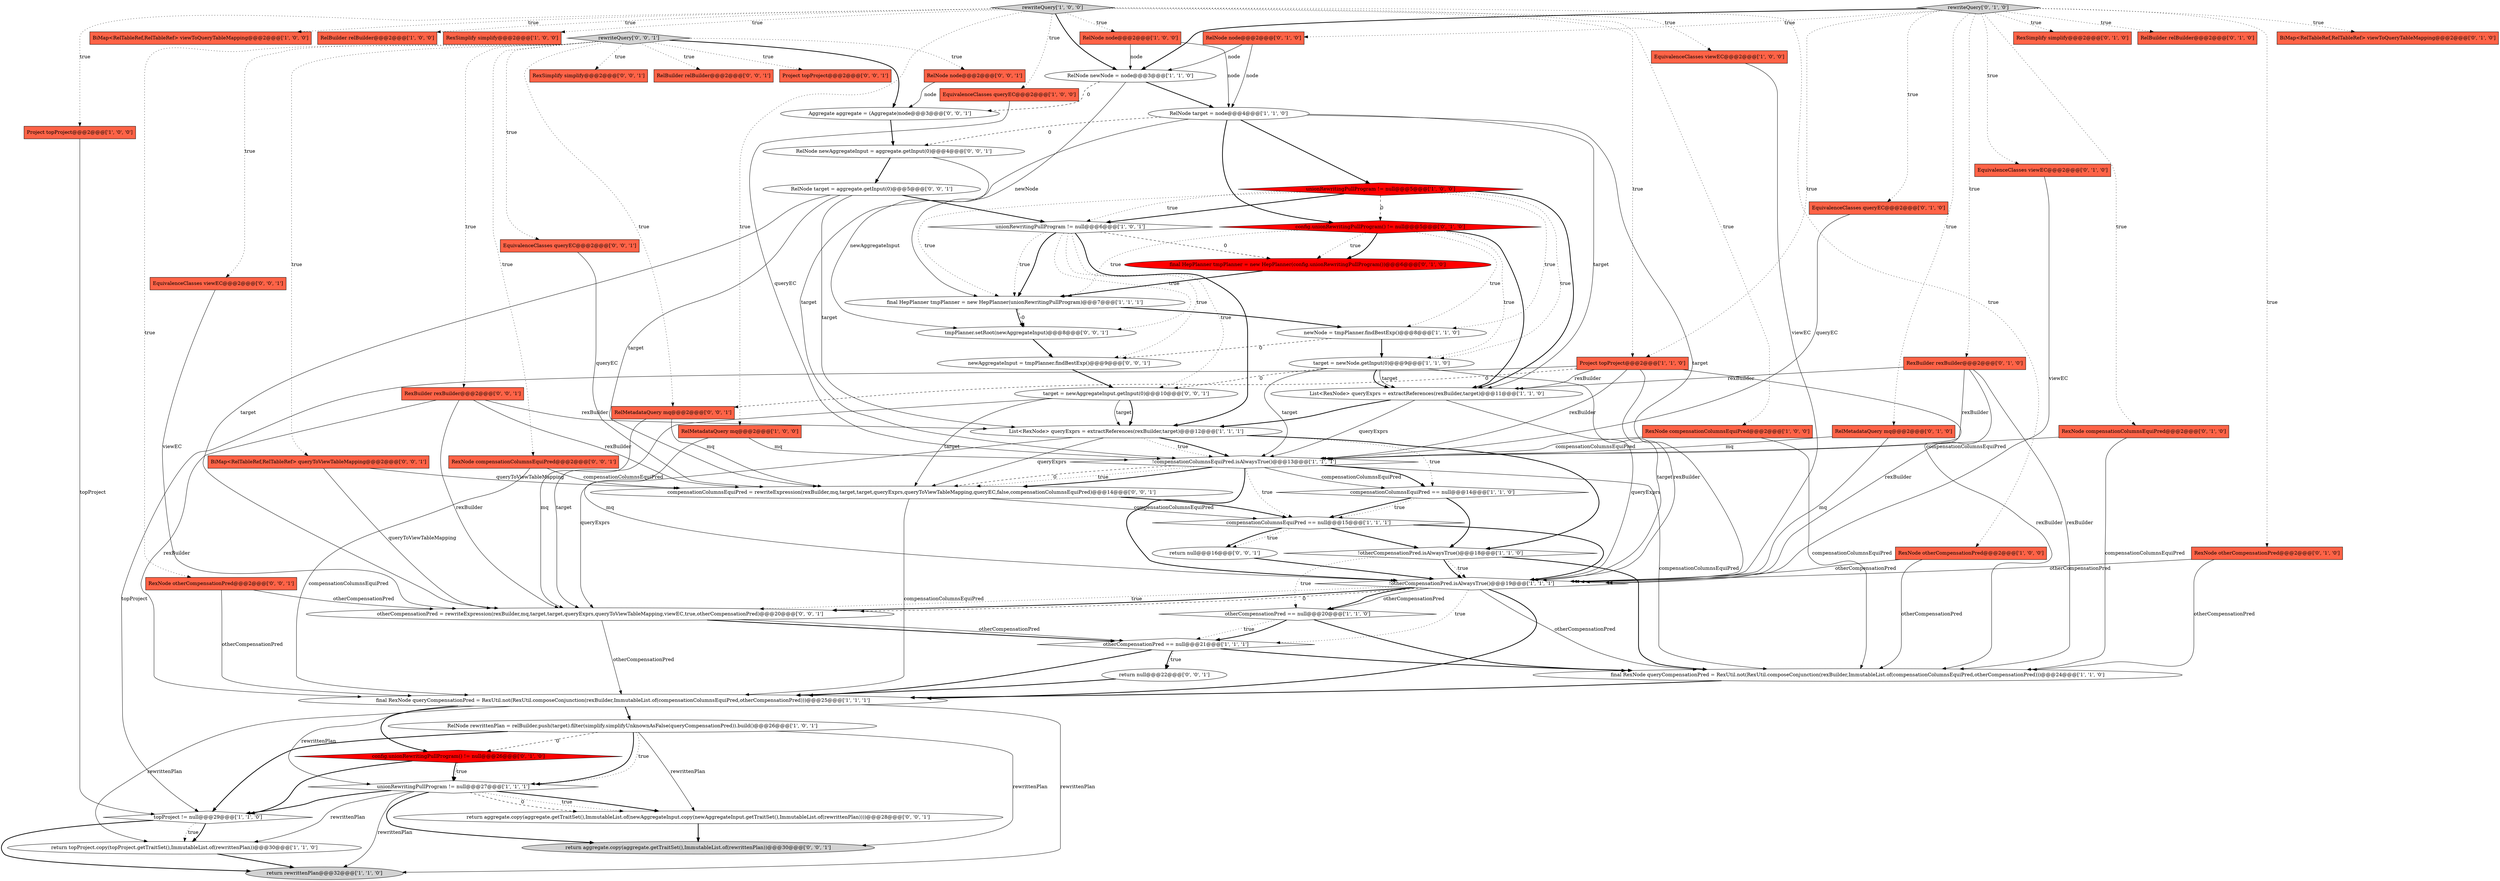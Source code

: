 digraph {
3 [style = filled, label = "final HepPlanner tmpPlanner = new HepPlanner(unionRewritingPullProgram)@@@7@@@['1', '1', '1']", fillcolor = white, shape = ellipse image = "AAA0AAABBB1BBB"];
22 [style = filled, label = "RelNode target = node@@@4@@@['1', '1', '0']", fillcolor = white, shape = ellipse image = "AAA0AAABBB1BBB"];
57 [style = filled, label = "EquivalenceClasses queryEC@@@2@@@['0', '0', '1']", fillcolor = tomato, shape = box image = "AAA0AAABBB3BBB"];
13 [style = filled, label = "RexSimplify simplify@@@2@@@['1', '0', '0']", fillcolor = tomato, shape = box image = "AAA0AAABBB1BBB"];
28 [style = filled, label = "EquivalenceClasses viewEC@@@2@@@['1', '0', '0']", fillcolor = tomato, shape = box image = "AAA0AAABBB1BBB"];
30 [style = filled, label = "RexNode otherCompensationPred@@@2@@@['1', '0', '0']", fillcolor = tomato, shape = box image = "AAA0AAABBB1BBB"];
64 [style = filled, label = "BiMap<RelTableRef,RelTableRef> queryToViewTableMapping@@@2@@@['0', '0', '1']", fillcolor = tomato, shape = box image = "AAA0AAABBB3BBB"];
67 [style = filled, label = "return null@@@22@@@['0', '0', '1']", fillcolor = white, shape = ellipse image = "AAA0AAABBB3BBB"];
26 [style = filled, label = "RelNode rewrittenPlan = relBuilder.push(target).filter(simplify.simplifyUnknownAsFalse(queryCompensationPred)).build()@@@26@@@['1', '0', '1']", fillcolor = white, shape = ellipse image = "AAA0AAABBB1BBB"];
29 [style = filled, label = "EquivalenceClasses queryEC@@@2@@@['1', '0', '0']", fillcolor = tomato, shape = box image = "AAA0AAABBB1BBB"];
19 [style = filled, label = "final RexNode queryCompensationPred = RexUtil.not(RexUtil.composeConjunction(rexBuilder,ImmutableList.of(compensationColumnsEquiPred,otherCompensationPred)))@@@24@@@['1', '1', '0']", fillcolor = white, shape = ellipse image = "AAA0AAABBB1BBB"];
70 [style = filled, label = "newAggregateInput = tmpPlanner.findBestExp()@@@9@@@['0', '0', '1']", fillcolor = white, shape = ellipse image = "AAA0AAABBB3BBB"];
41 [style = filled, label = "RexSimplify simplify@@@2@@@['0', '1', '0']", fillcolor = tomato, shape = box image = "AAA0AAABBB2BBB"];
47 [style = filled, label = "RelBuilder relBuilder@@@2@@@['0', '1', '0']", fillcolor = tomato, shape = box image = "AAA0AAABBB2BBB"];
17 [style = filled, label = "target = newNode.getInput(0)@@@9@@@['1', '1', '0']", fillcolor = white, shape = ellipse image = "AAA0AAABBB1BBB"];
40 [style = filled, label = "RexNode compensationColumnsEquiPred@@@2@@@['0', '1', '0']", fillcolor = tomato, shape = box image = "AAA0AAABBB2BBB"];
34 [style = filled, label = "unionRewritingPullProgram != null@@@27@@@['1', '1', '1']", fillcolor = white, shape = diamond image = "AAA0AAABBB1BBB"];
36 [style = filled, label = "RelMetadataQuery mq@@@2@@@['0', '1', '0']", fillcolor = tomato, shape = box image = "AAA0AAABBB2BBB"];
54 [style = filled, label = "RelBuilder relBuilder@@@2@@@['0', '0', '1']", fillcolor = tomato, shape = box image = "AAA0AAABBB3BBB"];
58 [style = filled, label = "return null@@@16@@@['0', '0', '1']", fillcolor = white, shape = ellipse image = "AAA0AAABBB3BBB"];
8 [style = filled, label = "otherCompensationPred == null@@@21@@@['1', '1', '1']", fillcolor = white, shape = diamond image = "AAA0AAABBB1BBB"];
50 [style = filled, label = "RelNode node@@@2@@@['0', '0', '1']", fillcolor = tomato, shape = box image = "AAA0AAABBB3BBB"];
52 [style = filled, label = "otherCompensationPred = rewriteExpression(rexBuilder,mq,target,target,queryExprs,queryToViewTableMapping,viewEC,true,otherCompensationPred)@@@20@@@['0', '0', '1']", fillcolor = white, shape = ellipse image = "AAA0AAABBB3BBB"];
55 [style = filled, label = "target = newAggregateInput.getInput(0)@@@10@@@['0', '0', '1']", fillcolor = white, shape = ellipse image = "AAA0AAABBB3BBB"];
45 [style = filled, label = "EquivalenceClasses viewEC@@@2@@@['0', '1', '0']", fillcolor = tomato, shape = box image = "AAA0AAABBB2BBB"];
63 [style = filled, label = "Project topProject@@@2@@@['0', '0', '1']", fillcolor = tomato, shape = box image = "AAA0AAABBB3BBB"];
42 [style = filled, label = "RexBuilder rexBuilder@@@2@@@['0', '1', '0']", fillcolor = tomato, shape = box image = "AAA0AAABBB2BBB"];
23 [style = filled, label = "newNode = tmpPlanner.findBestExp()@@@8@@@['1', '1', '0']", fillcolor = white, shape = ellipse image = "AAA0AAABBB1BBB"];
33 [style = filled, label = "Project topProject@@@2@@@['1', '1', '0']", fillcolor = tomato, shape = box image = "AAA0AAABBB1BBB"];
35 [style = filled, label = "final HepPlanner tmpPlanner = new HepPlanner(config.unionRewritingPullProgram())@@@6@@@['0', '1', '0']", fillcolor = red, shape = ellipse image = "AAA1AAABBB2BBB"];
49 [style = filled, label = "return aggregate.copy(aggregate.getTraitSet(),ImmutableList.of(rewrittenPlan))@@@30@@@['0', '0', '1']", fillcolor = lightgray, shape = ellipse image = "AAA0AAABBB3BBB"];
62 [style = filled, label = "RelNode newAggregateInput = aggregate.getInput(0)@@@4@@@['0', '0', '1']", fillcolor = white, shape = ellipse image = "AAA0AAABBB3BBB"];
16 [style = filled, label = "RelNode newNode = node@@@3@@@['1', '1', '0']", fillcolor = white, shape = ellipse image = "AAA0AAABBB1BBB"];
68 [style = filled, label = "RexNode otherCompensationPred@@@2@@@['0', '0', '1']", fillcolor = tomato, shape = box image = "AAA0AAABBB3BBB"];
2 [style = filled, label = "otherCompensationPred == null@@@20@@@['1', '1', '0']", fillcolor = white, shape = diamond image = "AAA0AAABBB1BBB"];
65 [style = filled, label = "return aggregate.copy(aggregate.getTraitSet(),ImmutableList.of(newAggregateInput.copy(newAggregateInput.getTraitSet(),ImmutableList.of(rewrittenPlan))))@@@28@@@['0', '0', '1']", fillcolor = white, shape = ellipse image = "AAA0AAABBB3BBB"];
10 [style = filled, label = "unionRewritingPullProgram != null@@@6@@@['1', '0', '1']", fillcolor = white, shape = diamond image = "AAA0AAABBB1BBB"];
14 [style = filled, label = "RexNode compensationColumnsEquiPred@@@2@@@['1', '0', '0']", fillcolor = tomato, shape = box image = "AAA0AAABBB1BBB"];
15 [style = filled, label = "!otherCompensationPred.isAlwaysTrue()@@@19@@@['1', '1', '1']", fillcolor = white, shape = diamond image = "AAA0AAABBB1BBB"];
27 [style = filled, label = "RelMetadataQuery mq@@@2@@@['1', '0', '0']", fillcolor = tomato, shape = box image = "AAA0AAABBB1BBB"];
1 [style = filled, label = "compensationColumnsEquiPred == null@@@15@@@['1', '1', '1']", fillcolor = white, shape = diamond image = "AAA0AAABBB1BBB"];
66 [style = filled, label = "RexSimplify simplify@@@2@@@['0', '0', '1']", fillcolor = tomato, shape = box image = "AAA0AAABBB3BBB"];
71 [style = filled, label = "RelNode target = aggregate.getInput(0)@@@5@@@['0', '0', '1']", fillcolor = white, shape = ellipse image = "AAA0AAABBB3BBB"];
5 [style = filled, label = "return topProject.copy(topProject.getTraitSet(),ImmutableList.of(rewrittenPlan))@@@30@@@['1', '1', '0']", fillcolor = white, shape = ellipse image = "AAA0AAABBB1BBB"];
20 [style = filled, label = "return rewrittenPlan@@@32@@@['1', '1', '0']", fillcolor = lightgray, shape = ellipse image = "AAA0AAABBB1BBB"];
11 [style = filled, label = "BiMap<RelTableRef,RelTableRef> viewToQueryTableMapping@@@2@@@['1', '0', '0']", fillcolor = tomato, shape = box image = "AAA0AAABBB1BBB"];
32 [style = filled, label = "topProject != null@@@29@@@['1', '1', '0']", fillcolor = white, shape = diamond image = "AAA0AAABBB1BBB"];
37 [style = filled, label = "config.unionRewritingPullProgram() != null@@@26@@@['0', '1', '0']", fillcolor = red, shape = diamond image = "AAA1AAABBB2BBB"];
46 [style = filled, label = "config.unionRewritingPullProgram() != null@@@5@@@['0', '1', '0']", fillcolor = red, shape = diamond image = "AAA1AAABBB2BBB"];
12 [style = filled, label = "RelBuilder relBuilder@@@2@@@['1', '0', '0']", fillcolor = tomato, shape = box image = "AAA0AAABBB1BBB"];
9 [style = filled, label = "final RexNode queryCompensationPred = RexUtil.not(RexUtil.composeConjunction(rexBuilder,ImmutableList.of(compensationColumnsEquiPred,otherCompensationPred)))@@@25@@@['1', '1', '1']", fillcolor = white, shape = ellipse image = "AAA0AAABBB1BBB"];
21 [style = filled, label = "unionRewritingPullProgram != null@@@5@@@['1', '0', '0']", fillcolor = red, shape = diamond image = "AAA1AAABBB1BBB"];
51 [style = filled, label = "RexBuilder rexBuilder@@@2@@@['0', '0', '1']", fillcolor = tomato, shape = box image = "AAA0AAABBB3BBB"];
7 [style = filled, label = "RelNode node@@@2@@@['1', '0', '0']", fillcolor = tomato, shape = box image = "AAA0AAABBB1BBB"];
6 [style = filled, label = "!compensationColumnsEquiPred.isAlwaysTrue()@@@13@@@['1', '1', '1']", fillcolor = white, shape = diamond image = "AAA0AAABBB1BBB"];
39 [style = filled, label = "rewriteQuery['0', '1', '0']", fillcolor = lightgray, shape = diamond image = "AAA0AAABBB2BBB"];
44 [style = filled, label = "RelNode node@@@2@@@['0', '1', '0']", fillcolor = tomato, shape = box image = "AAA0AAABBB2BBB"];
24 [style = filled, label = "List<RexNode> queryExprs = extractReferences(rexBuilder,target)@@@12@@@['1', '1', '1']", fillcolor = white, shape = ellipse image = "AAA0AAABBB1BBB"];
31 [style = filled, label = "!otherCompensationPred.isAlwaysTrue()@@@18@@@['1', '1', '0']", fillcolor = white, shape = diamond image = "AAA0AAABBB1BBB"];
53 [style = filled, label = "EquivalenceClasses viewEC@@@2@@@['0', '0', '1']", fillcolor = tomato, shape = box image = "AAA0AAABBB3BBB"];
60 [style = filled, label = "rewriteQuery['0', '0', '1']", fillcolor = lightgray, shape = diamond image = "AAA0AAABBB3BBB"];
69 [style = filled, label = "compensationColumnsEquiPred = rewriteExpression(rexBuilder,mq,target,target,queryExprs,queryToViewTableMapping,queryEC,false,compensationColumnsEquiPred)@@@14@@@['0', '0', '1']", fillcolor = white, shape = ellipse image = "AAA0AAABBB3BBB"];
18 [style = filled, label = "Project topProject@@@2@@@['1', '0', '0']", fillcolor = tomato, shape = box image = "AAA0AAABBB1BBB"];
4 [style = filled, label = "rewriteQuery['1', '0', '0']", fillcolor = lightgray, shape = diamond image = "AAA0AAABBB1BBB"];
25 [style = filled, label = "List<RexNode> queryExprs = extractReferences(rexBuilder,target)@@@11@@@['1', '1', '0']", fillcolor = white, shape = ellipse image = "AAA0AAABBB1BBB"];
38 [style = filled, label = "RexNode otherCompensationPred@@@2@@@['0', '1', '0']", fillcolor = tomato, shape = box image = "AAA0AAABBB2BBB"];
48 [style = filled, label = "EquivalenceClasses queryEC@@@2@@@['0', '1', '0']", fillcolor = tomato, shape = box image = "AAA0AAABBB2BBB"];
43 [style = filled, label = "BiMap<RelTableRef,RelTableRef> viewToQueryTableMapping@@@2@@@['0', '1', '0']", fillcolor = tomato, shape = box image = "AAA0AAABBB2BBB"];
72 [style = filled, label = "RelMetadataQuery mq@@@2@@@['0', '0', '1']", fillcolor = tomato, shape = box image = "AAA0AAABBB3BBB"];
61 [style = filled, label = "RexNode compensationColumnsEquiPred@@@2@@@['0', '0', '1']", fillcolor = tomato, shape = box image = "AAA0AAABBB3BBB"];
56 [style = filled, label = "tmpPlanner.setRoot(newAggregateInput)@@@8@@@['0', '0', '1']", fillcolor = white, shape = ellipse image = "AAA0AAABBB3BBB"];
59 [style = filled, label = "Aggregate aggregate = (Aggregate)node@@@3@@@['0', '0', '1']", fillcolor = white, shape = ellipse image = "AAA0AAABBB3BBB"];
0 [style = filled, label = "compensationColumnsEquiPred == null@@@14@@@['1', '1', '0']", fillcolor = white, shape = diamond image = "AAA0AAABBB1BBB"];
17->25 [style = bold, label=""];
21->10 [style = bold, label=""];
22->6 [style = solid, label="target"];
3->56 [style = bold, label=""];
52->8 [style = bold, label=""];
44->16 [style = solid, label="node"];
50->59 [style = solid, label="node"];
24->6 [style = dotted, label="true"];
4->18 [style = dotted, label="true"];
39->36 [style = dotted, label="true"];
46->25 [style = bold, label=""];
28->15 [style = solid, label="viewEC"];
40->6 [style = solid, label="compensationColumnsEquiPred"];
5->20 [style = bold, label=""];
10->24 [style = bold, label=""];
68->9 [style = solid, label="otherCompensationPred"];
25->15 [style = solid, label="queryExprs"];
26->34 [style = bold, label=""];
16->3 [style = solid, label="newNode"];
6->1 [style = dotted, label="true"];
4->7 [style = dotted, label="true"];
10->3 [style = dotted, label="true"];
45->15 [style = solid, label="viewEC"];
60->50 [style = dotted, label="true"];
51->52 [style = solid, label="rexBuilder"];
59->62 [style = bold, label=""];
70->55 [style = bold, label=""];
6->0 [style = solid, label="compensationColumnsEquiPred"];
39->47 [style = dotted, label="true"];
6->69 [style = dotted, label="true"];
39->42 [style = dotted, label="true"];
6->69 [style = bold, label=""];
55->69 [style = solid, label="target"];
4->33 [style = dotted, label="true"];
7->16 [style = solid, label="node"];
42->15 [style = solid, label="rexBuilder"];
9->37 [style = bold, label=""];
34->65 [style = dotted, label="true"];
4->30 [style = dotted, label="true"];
9->26 [style = bold, label=""];
67->9 [style = bold, label=""];
15->8 [style = dotted, label="true"];
19->9 [style = bold, label=""];
52->8 [style = solid, label="otherCompensationPred"];
15->52 [style = bold, label=""];
21->23 [style = dotted, label="true"];
25->6 [style = solid, label="queryExprs"];
55->52 [style = solid, label="target"];
69->1 [style = solid, label="compensationColumnsEquiPred"];
6->69 [style = dashed, label="0"];
33->25 [style = solid, label="rexBuilder"];
62->56 [style = solid, label="newAggregateInput"];
37->32 [style = bold, label=""];
15->52 [style = dashed, label="0"];
23->17 [style = bold, label=""];
34->32 [style = bold, label=""];
68->52 [style = solid, label="otherCompensationPred"];
1->31 [style = bold, label=""];
56->70 [style = bold, label=""];
22->25 [style = solid, label="target"];
32->20 [style = bold, label=""];
9->34 [style = solid, label="rewrittenPlan"];
4->16 [style = bold, label=""];
2->8 [style = dotted, label="true"];
33->19 [style = solid, label="rexBuilder"];
55->24 [style = solid, label="target"];
9->20 [style = solid, label="rewrittenPlan"];
61->9 [style = solid, label="compensationColumnsEquiPred"];
22->46 [style = bold, label=""];
60->64 [style = dotted, label="true"];
18->32 [style = solid, label="topProject"];
26->32 [style = bold, label=""];
17->15 [style = solid, label="target"];
46->3 [style = dotted, label="true"];
34->20 [style = solid, label="rewrittenPlan"];
10->55 [style = dotted, label="true"];
3->56 [style = dashed, label="0"];
42->25 [style = solid, label="rexBuilder"];
15->52 [style = dotted, label="true"];
21->17 [style = dotted, label="true"];
38->15 [style = solid, label="otherCompensationPred"];
32->5 [style = dotted, label="true"];
21->25 [style = bold, label=""];
51->24 [style = solid, label="rexBuilder"];
39->43 [style = dotted, label="true"];
1->58 [style = dotted, label="true"];
15->2 [style = solid, label="otherCompensationPred"];
51->9 [style = solid, label="rexBuilder"];
4->28 [style = dotted, label="true"];
4->13 [style = dotted, label="true"];
25->24 [style = bold, label=""];
3->23 [style = bold, label=""];
14->6 [style = solid, label="compensationColumnsEquiPred"];
22->62 [style = dashed, label="0"];
1->58 [style = bold, label=""];
15->9 [style = bold, label=""];
34->5 [style = solid, label="rewrittenPlan"];
26->65 [style = solid, label="rewrittenPlan"];
8->67 [style = bold, label=""];
39->44 [style = dotted, label="true"];
36->6 [style = solid, label="mq"];
69->1 [style = bold, label=""];
24->0 [style = dotted, label="true"];
60->72 [style = dotted, label="true"];
33->6 [style = solid, label="rexBuilder"];
31->15 [style = dotted, label="true"];
33->15 [style = solid, label="rexBuilder"];
71->10 [style = bold, label=""];
39->40 [style = dotted, label="true"];
58->15 [style = bold, label=""];
10->35 [style = dashed, label="0"];
64->52 [style = solid, label="queryToViewTableMapping"];
53->52 [style = solid, label="viewEC"];
0->31 [style = bold, label=""];
21->46 [style = dashed, label="0"];
60->66 [style = dotted, label="true"];
39->16 [style = bold, label=""];
35->3 [style = bold, label=""];
46->35 [style = dotted, label="true"];
34->49 [style = bold, label=""];
26->49 [style = solid, label="rewrittenPlan"];
4->11 [style = dotted, label="true"];
22->15 [style = solid, label="target"];
60->57 [style = dotted, label="true"];
16->59 [style = dashed, label="0"];
21->10 [style = dotted, label="true"];
60->54 [style = dotted, label="true"];
6->15 [style = bold, label=""];
34->65 [style = bold, label=""];
36->15 [style = solid, label="mq"];
27->15 [style = solid, label="mq"];
61->69 [style = solid, label="compensationColumnsEquiPred"];
52->9 [style = solid, label="otherCompensationPred"];
10->56 [style = dotted, label="true"];
4->29 [style = dotted, label="true"];
23->70 [style = dashed, label="0"];
14->19 [style = solid, label="compensationColumnsEquiPred"];
33->72 [style = dashed, label="0"];
24->31 [style = bold, label=""];
39->48 [style = dotted, label="true"];
0->1 [style = bold, label=""];
51->69 [style = solid, label="rexBuilder"];
8->67 [style = dotted, label="true"];
46->35 [style = bold, label=""];
26->37 [style = dashed, label="0"];
21->3 [style = dotted, label="true"];
31->2 [style = dotted, label="true"];
17->55 [style = dashed, label="0"];
37->34 [style = dotted, label="true"];
71->69 [style = solid, label="target"];
60->61 [style = dotted, label="true"];
4->12 [style = dotted, label="true"];
33->32 [style = solid, label="topProject"];
17->6 [style = solid, label="target"];
31->19 [style = bold, label=""];
39->45 [style = dotted, label="true"];
0->1 [style = dotted, label="true"];
27->6 [style = solid, label="mq"];
40->19 [style = solid, label="compensationColumnsEquiPred"];
60->51 [style = dotted, label="true"];
32->5 [style = bold, label=""];
15->2 [style = bold, label=""];
2->19 [style = bold, label=""];
10->70 [style = dotted, label="true"];
46->23 [style = dotted, label="true"];
8->19 [style = bold, label=""];
69->9 [style = solid, label="compensationColumnsEquiPred"];
26->34 [style = dotted, label="true"];
1->15 [style = bold, label=""];
48->6 [style = solid, label="queryEC"];
39->38 [style = dotted, label="true"];
6->19 [style = solid, label="compensationColumnsEquiPred"];
55->24 [style = bold, label=""];
9->5 [style = solid, label="rewrittenPlan"];
22->21 [style = bold, label=""];
10->3 [style = bold, label=""];
60->68 [style = dotted, label="true"];
17->25 [style = solid, label="target"];
64->69 [style = solid, label="queryToViewTableMapping"];
6->0 [style = bold, label=""];
24->69 [style = solid, label="queryExprs"];
60->59 [style = bold, label=""];
16->22 [style = bold, label=""];
4->14 [style = dotted, label="true"];
38->19 [style = solid, label="otherCompensationPred"];
31->15 [style = bold, label=""];
30->19 [style = solid, label="otherCompensationPred"];
46->17 [style = dotted, label="true"];
71->52 [style = solid, label="target"];
15->19 [style = solid, label="otherCompensationPred"];
62->71 [style = bold, label=""];
29->6 [style = solid, label="queryEC"];
60->63 [style = dotted, label="true"];
30->15 [style = solid, label="otherCompensationPred"];
44->22 [style = solid, label="node"];
37->34 [style = bold, label=""];
39->41 [style = dotted, label="true"];
8->9 [style = bold, label=""];
71->24 [style = solid, label="target"];
72->52 [style = solid, label="mq"];
7->22 [style = solid, label="node"];
4->27 [style = dotted, label="true"];
42->6 [style = solid, label="rexBuilder"];
60->53 [style = dotted, label="true"];
24->52 [style = solid, label="queryExprs"];
24->6 [style = bold, label=""];
42->19 [style = solid, label="rexBuilder"];
72->69 [style = solid, label="mq"];
65->49 [style = bold, label=""];
34->65 [style = dashed, label="0"];
39->33 [style = dotted, label="true"];
2->8 [style = bold, label=""];
57->69 [style = solid, label="queryEC"];
}
